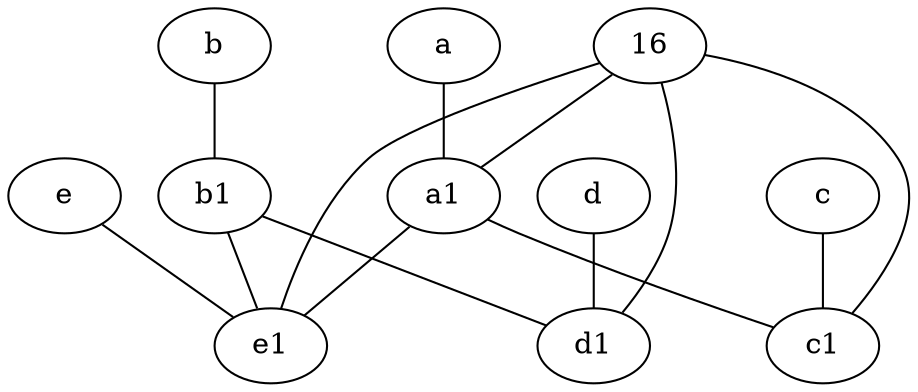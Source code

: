 graph {
	e1 [pos="7,7!"]
	d1 [pos="3,5!"]
	d [pos="2,5!"]
	b [pos="10,4!"]
	e [pos="7,9!"]
	c1 [pos="4.5,3!"]
	16
	b1 [pos="9,4!"]
	c [pos="4.5,2!"]
	a [pos="8,2!"]
	a1 [pos="8,3!"]
	16 -- a1
	16 -- e1
	a -- a1
	a1 -- e1
	d -- d1
	16 -- c1
	16 -- d1
	e -- e1
	b1 -- d1
	a1 -- c1
	c -- c1
	b1 -- e1
	b -- b1
}
